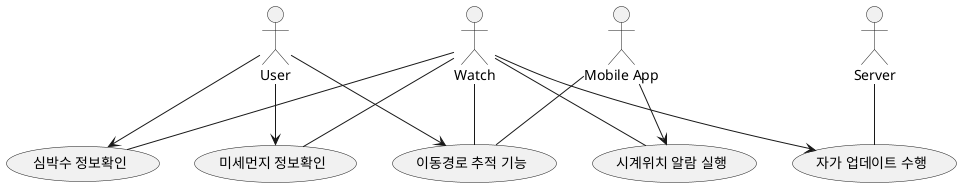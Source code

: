 @startuml digital_clock

:User: --> (UC_01)
:Watch: -- (UC_01)

:User: --> (UC_02)
:Watch: -- (UC_02)

:Mobile App: --> (UC_03)
:Watch: -- (UC_03)

:Watch: --> (UC_04)
:Server: -- (UC_04)

:User: --> (UC_05)
:Mobile App: -- (UC_05)
:Watch: -- (UC_05)


"미세먼지 정보확인" as (UC_01)
"심박수 정보확인" as (UC_02)
"시계위치 알람 실행" as (UC_03)
"자가 업데이트 수행" as (UC_04)
"이동경로 추적 기능" as (UC_05)

@enduml

